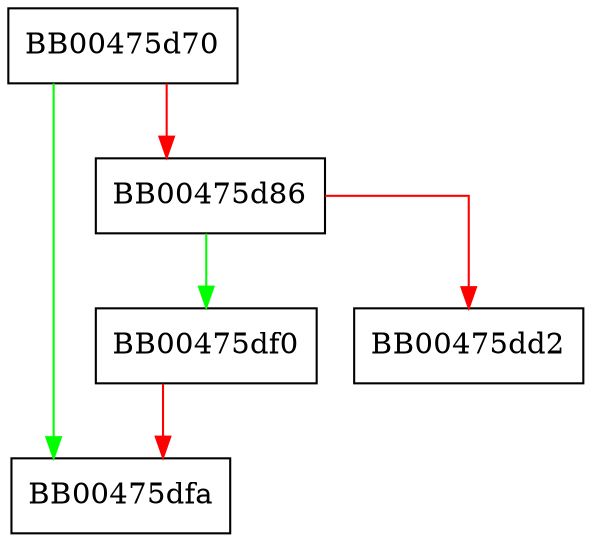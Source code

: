 digraph ssl_write {
  node [shape="box"];
  graph [splines=ortho];
  BB00475d70 -> BB00475dfa [color="green"];
  BB00475d70 -> BB00475d86 [color="red"];
  BB00475d86 -> BB00475df0 [color="green"];
  BB00475d86 -> BB00475dd2 [color="red"];
  BB00475df0 -> BB00475dfa [color="red"];
}